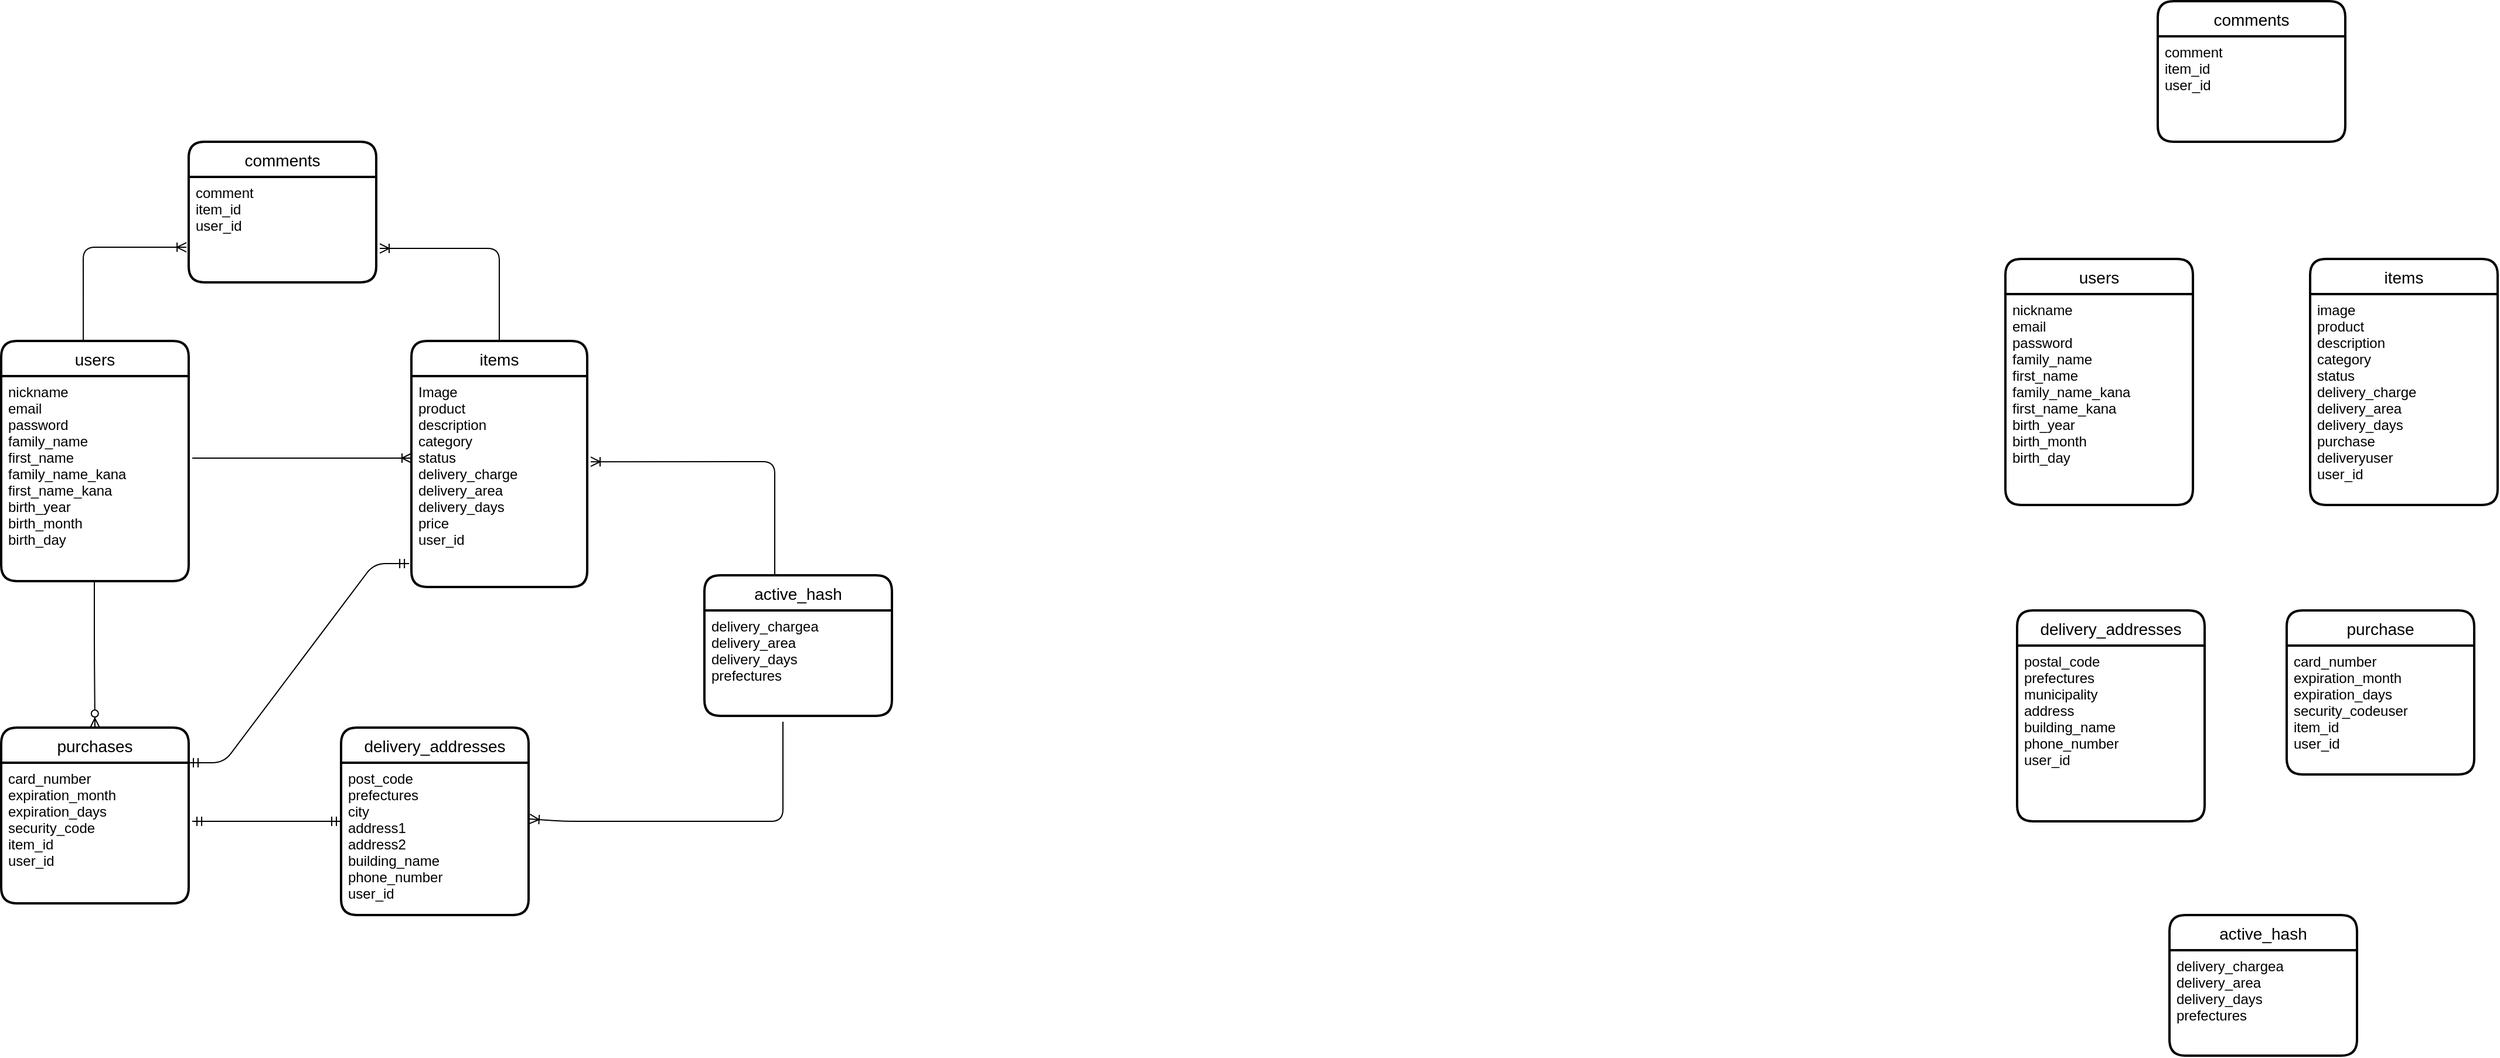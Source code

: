 <mxfile version="13.6.5">
    <diagram id="mU3WlqO-pgrdF8bEOCiX" name="ページ1">
        <mxGraphModel dx="1810" dy="1724" grid="1" gridSize="10" guides="1" tooltips="1" connect="1" arrows="1" fold="1" page="1" pageScale="1" pageWidth="827" pageHeight="1169" math="0" shadow="0">
            <root>
                <mxCell id="0"/>
                <mxCell id="1" parent="0"/>
                <mxCell id="42" value="users" style="swimlane;childLayout=stackLayout;horizontal=1;startSize=30;horizontalStack=0;rounded=1;fontSize=14;fontStyle=0;strokeWidth=2;resizeParent=0;resizeLast=1;shadow=0;dashed=0;align=center;" parent="1" vertex="1">
                    <mxGeometry x="180" y="10" width="160" height="210" as="geometry"/>
                </mxCell>
                <mxCell id="43" value="nickname&#10;email&#10;password&#10;family_name&#10;first_name&#10;family_name_kana&#10;first_name_kana&#10;birth_year&#10;birth_month&#10;birth_day" style="align=left;strokeColor=none;fillColor=none;spacingLeft=4;fontSize=12;verticalAlign=top;resizable=0;rotatable=0;part=1;" parent="42" vertex="1">
                    <mxGeometry y="30" width="160" height="180" as="geometry"/>
                </mxCell>
                <mxCell id="35" value="items" style="swimlane;childLayout=stackLayout;horizontal=1;startSize=30;horizontalStack=0;rounded=1;fontSize=14;fontStyle=0;strokeWidth=2;resizeParent=0;resizeLast=1;shadow=0;dashed=0;align=center;" parent="1" vertex="1">
                    <mxGeometry x="440" y="10" width="160" height="210" as="geometry"/>
                </mxCell>
                <mxCell id="36" value="image&#10;product&#10;description&#10;category&#10;status&#10;delivery_charge&#10;delivery_area&#10;delivery_days&#10;purchase&#10;deliveryuser&#10;user_id" style="align=left;strokeColor=none;fillColor=none;spacingLeft=4;fontSize=12;verticalAlign=top;resizable=0;rotatable=0;part=1;" parent="35" vertex="1">
                    <mxGeometry y="30" width="160" height="180" as="geometry"/>
                </mxCell>
                <mxCell id="46" value="comments" style="swimlane;childLayout=stackLayout;horizontal=1;startSize=30;horizontalStack=0;rounded=1;fontSize=14;fontStyle=0;strokeWidth=2;resizeParent=0;resizeLast=1;shadow=0;dashed=0;align=center;" parent="1" vertex="1">
                    <mxGeometry x="310" y="-210" width="160" height="120" as="geometry"/>
                </mxCell>
                <mxCell id="47" value="comment&#10;item_id&#10;user_id" style="align=left;strokeColor=none;fillColor=none;spacingLeft=4;fontSize=12;verticalAlign=top;resizable=0;rotatable=0;part=1;" parent="46" vertex="1">
                    <mxGeometry y="30" width="160" height="90" as="geometry"/>
                </mxCell>
                <mxCell id="44" value="delivery_addresses" style="swimlane;childLayout=stackLayout;horizontal=1;startSize=30;horizontalStack=0;rounded=1;fontSize=14;fontStyle=0;strokeWidth=2;resizeParent=0;resizeLast=1;shadow=0;dashed=0;align=center;" parent="1" vertex="1">
                    <mxGeometry x="190" y="310" width="160" height="180" as="geometry"/>
                </mxCell>
                <mxCell id="45" value="postal_code&#10;prefectures&#10;municipality&#10;address&#10;building_name&#10;phone_number&#10;user_id" style="align=left;strokeColor=none;fillColor=none;spacingLeft=4;fontSize=12;verticalAlign=top;resizable=0;rotatable=0;part=1;" parent="44" vertex="1">
                    <mxGeometry y="30" width="160" height="150" as="geometry"/>
                </mxCell>
                <mxCell id="48" value="purchase" style="swimlane;childLayout=stackLayout;horizontal=1;startSize=30;horizontalStack=0;rounded=1;fontSize=14;fontStyle=0;strokeWidth=2;resizeParent=0;resizeLast=1;shadow=0;dashed=0;align=center;" parent="1" vertex="1">
                    <mxGeometry x="420" y="310" width="160" height="140" as="geometry"/>
                </mxCell>
                <mxCell id="49" value="card_number&#10;expiration_month&#10;expiration_days&#10;security_codeuser&#10;item_id&#10;user_id" style="align=left;strokeColor=none;fillColor=none;spacingLeft=4;fontSize=12;verticalAlign=top;resizable=0;rotatable=0;part=1;" parent="48" vertex="1">
                    <mxGeometry y="30" width="160" height="110" as="geometry"/>
                </mxCell>
                <mxCell id="50" value="active_hash" style="swimlane;childLayout=stackLayout;horizontal=1;startSize=30;horizontalStack=0;rounded=1;fontSize=14;fontStyle=0;strokeWidth=2;resizeParent=0;resizeLast=1;shadow=0;dashed=0;align=center;" parent="1" vertex="1">
                    <mxGeometry x="320" y="570" width="160" height="120" as="geometry"/>
                </mxCell>
                <mxCell id="51" value="delivery_chargea&#10;delivery_area&#10;delivery_days&#10;prefectures" style="align=left;strokeColor=none;fillColor=none;spacingLeft=4;fontSize=12;verticalAlign=top;resizable=0;rotatable=0;part=1;" parent="50" vertex="1">
                    <mxGeometry y="30" width="160" height="90" as="geometry"/>
                </mxCell>
                <mxCell id="52" value="users" style="swimlane;childLayout=stackLayout;horizontal=1;startSize=30;horizontalStack=0;rounded=1;fontSize=14;fontStyle=0;strokeWidth=2;resizeParent=0;resizeLast=1;shadow=0;dashed=0;align=center;" parent="1" vertex="1">
                    <mxGeometry x="-1530" y="80" width="160" height="205" as="geometry"/>
                </mxCell>
                <mxCell id="53" value="nickname&#10;email&#10;password&#10;family_name&#10;first_name&#10;family_name_kana&#10;first_name_kana&#10;birth_year&#10;birth_month&#10;birth_day" style="align=left;strokeColor=none;fillColor=none;spacingLeft=4;fontSize=12;verticalAlign=top;resizable=0;rotatable=0;part=1;" parent="52" vertex="1">
                    <mxGeometry y="30" width="160" height="175" as="geometry"/>
                </mxCell>
                <mxCell id="67" value="" style="fontSize=12;html=1;endArrow=ERoneToMany;entryX=-0.012;entryY=0.667;entryDx=0;entryDy=0;entryPerimeter=0;exitX=0.438;exitY=0;exitDx=0;exitDy=0;exitPerimeter=0;" parent="1" source="52" target="60" edge="1">
                    <mxGeometry width="100" height="100" relative="1" as="geometry">
                        <mxPoint x="-1460" y="95" as="sourcePoint"/>
                        <mxPoint x="-1380" y="-20" as="targetPoint"/>
                        <Array as="points">
                            <mxPoint x="-1460"/>
                        </Array>
                    </mxGeometry>
                </mxCell>
                <mxCell id="74" value="" style="fontSize=12;html=1;endArrow=ERoneToMany;exitX=0.5;exitY=0;exitDx=0;exitDy=0;elbow=vertical;entryX=1.019;entryY=0.678;entryDx=0;entryDy=0;entryPerimeter=0;" parent="1" source="54" target="60" edge="1">
                    <mxGeometry width="100" height="100" relative="1" as="geometry">
                        <mxPoint x="-1120" y="80" as="sourcePoint"/>
                        <mxPoint x="-1208" y="-20" as="targetPoint"/>
                        <Array as="points">
                            <mxPoint x="-1105" y="1"/>
                        </Array>
                    </mxGeometry>
                </mxCell>
                <mxCell id="59" value="comments" style="swimlane;childLayout=stackLayout;horizontal=1;startSize=30;horizontalStack=0;rounded=1;fontSize=14;fontStyle=0;strokeWidth=2;resizeParent=0;resizeLast=1;shadow=0;dashed=0;align=center;" parent="1" vertex="1">
                    <mxGeometry x="-1370" y="-90" width="160" height="120" as="geometry"/>
                </mxCell>
                <mxCell id="60" value="comment&#10;item_id&#10;user_id" style="align=left;strokeColor=none;fillColor=none;spacingLeft=4;fontSize=12;verticalAlign=top;resizable=0;rotatable=0;part=1;" parent="59" vertex="1">
                    <mxGeometry y="30" width="160" height="90" as="geometry"/>
                </mxCell>
                <mxCell id="61" value="purchases" style="swimlane;childLayout=stackLayout;horizontal=1;startSize=30;horizontalStack=0;rounded=1;fontSize=14;fontStyle=0;strokeWidth=2;resizeParent=0;resizeLast=1;shadow=0;dashed=0;align=center;" parent="1" vertex="1">
                    <mxGeometry x="-1530" y="410" width="160" height="150" as="geometry"/>
                </mxCell>
                <mxCell id="62" value="card_number&#10;expiration_month&#10;expiration_days&#10;security_code&#10;item_id&#10;user_id&#10;" style="align=left;strokeColor=none;fillColor=none;spacingLeft=4;fontSize=12;verticalAlign=top;resizable=0;rotatable=0;part=1;" parent="61" vertex="1">
                    <mxGeometry y="30" width="160" height="120" as="geometry"/>
                </mxCell>
                <mxCell id="78" value="" style="fontSize=12;html=1;endArrow=ERzeroToMany;endFill=1;entryX=0.5;entryY=0;entryDx=0;entryDy=0;" parent="1" target="61" edge="1">
                    <mxGeometry width="100" height="100" relative="1" as="geometry">
                        <mxPoint x="-1450.5" y="285" as="sourcePoint"/>
                        <mxPoint x="-1450" y="400" as="targetPoint"/>
                        <Array as="points">
                            <mxPoint x="-1450.5" y="345"/>
                        </Array>
                    </mxGeometry>
                </mxCell>
                <mxCell id="54" value="items" style="swimlane;childLayout=stackLayout;horizontal=1;startSize=30;horizontalStack=0;rounded=1;fontSize=14;fontStyle=0;strokeWidth=2;resizeParent=0;resizeLast=1;shadow=0;dashed=0;align=center;" parent="1" vertex="1">
                    <mxGeometry x="-1180" y="80" width="150" height="210" as="geometry"/>
                </mxCell>
                <mxCell id="55" value="Image&#10;product&#10;description&#10;category&#10;status&#10;delivery_charge&#10;delivery_area&#10;delivery_days&#10;price&#10;user_id" style="align=left;strokeColor=none;fillColor=none;spacingLeft=4;fontSize=12;verticalAlign=top;resizable=0;rotatable=0;part=1;" parent="54" vertex="1">
                    <mxGeometry y="30" width="150" height="180" as="geometry"/>
                </mxCell>
                <mxCell id="80" value="" style="edgeStyle=entityRelationEdgeStyle;fontSize=12;html=1;endArrow=ERoneToMany;exitX=1.019;exitY=0.4;exitDx=0;exitDy=0;exitPerimeter=0;" parent="1" source="53" edge="1">
                    <mxGeometry width="100" height="100" relative="1" as="geometry">
                        <mxPoint x="-1280" y="280" as="sourcePoint"/>
                        <mxPoint x="-1180" y="180" as="targetPoint"/>
                    </mxGeometry>
                </mxCell>
                <mxCell id="63" value="delivery_addresses" style="swimlane;childLayout=stackLayout;horizontal=1;startSize=30;horizontalStack=0;rounded=1;fontSize=14;fontStyle=0;strokeWidth=2;resizeParent=0;resizeLast=1;shadow=0;dashed=0;align=center;" parent="1" vertex="1">
                    <mxGeometry x="-1240" y="410" width="160" height="160" as="geometry"/>
                </mxCell>
                <mxCell id="64" value="post_code&#10;prefectures&#10;city&#10;address1&#10;address2&#10;building_name&#10;phone_number&#10;user_id" style="align=left;strokeColor=none;fillColor=none;spacingLeft=4;fontSize=12;verticalAlign=top;resizable=0;rotatable=0;part=1;" parent="63" vertex="1">
                    <mxGeometry y="30" width="160" height="130" as="geometry"/>
                </mxCell>
                <mxCell id="82" value="" style="edgeStyle=entityRelationEdgeStyle;fontSize=12;html=1;endArrow=ERmandOne;startArrow=ERmandOne;exitX=1.019;exitY=0.417;exitDx=0;exitDy=0;exitPerimeter=0;entryX=0;entryY=0.5;entryDx=0;entryDy=0;" parent="1" source="62" target="63" edge="1">
                    <mxGeometry width="100" height="100" relative="1" as="geometry">
                        <mxPoint x="-1330" y="400" as="sourcePoint"/>
                        <mxPoint x="-1230" y="300" as="targetPoint"/>
                    </mxGeometry>
                </mxCell>
                <mxCell id="83" value="" style="edgeStyle=entityRelationEdgeStyle;fontSize=12;html=1;endArrow=ERmandOne;startArrow=ERmandOne;entryX=-0.013;entryY=0.889;entryDx=0;entryDy=0;entryPerimeter=0;exitX=1;exitY=0;exitDx=0;exitDy=0;" parent="1" source="62" target="55" edge="1">
                    <mxGeometry width="100" height="100" relative="1" as="geometry">
                        <mxPoint x="-1400" y="410" as="sourcePoint"/>
                        <mxPoint x="-1292" y="305" as="targetPoint"/>
                    </mxGeometry>
                </mxCell>
                <mxCell id="65" value="active_hash" style="swimlane;childLayout=stackLayout;horizontal=1;startSize=30;horizontalStack=0;rounded=1;fontSize=14;fontStyle=0;strokeWidth=2;resizeParent=0;resizeLast=1;shadow=0;dashed=0;align=center;" parent="1" vertex="1">
                    <mxGeometry x="-930" y="280" width="160" height="120" as="geometry"/>
                </mxCell>
                <mxCell id="66" value="delivery_chargea&#10;delivery_area&#10;delivery_days&#10;prefectures" style="align=left;strokeColor=none;fillColor=none;spacingLeft=4;fontSize=12;verticalAlign=top;resizable=0;rotatable=0;part=1;" parent="65" vertex="1">
                    <mxGeometry y="30" width="160" height="90" as="geometry"/>
                </mxCell>
                <mxCell id="87" value="" style="fontSize=12;html=1;endArrow=ERoneToMany;entryX=1.02;entryY=0.406;entryDx=0;entryDy=0;entryPerimeter=0;" parent="1" target="55" edge="1">
                    <mxGeometry width="100" height="100" relative="1" as="geometry">
                        <mxPoint x="-870" y="280" as="sourcePoint"/>
                        <mxPoint x="-770" y="180" as="targetPoint"/>
                        <Array as="points">
                            <mxPoint x="-870" y="183"/>
                        </Array>
                    </mxGeometry>
                </mxCell>
                <mxCell id="88" value="" style="fontSize=12;html=1;endArrow=ERoneToMany;entryX=1.006;entryY=0.369;entryDx=0;entryDy=0;entryPerimeter=0;" parent="1" target="64" edge="1">
                    <mxGeometry width="100" height="100" relative="1" as="geometry">
                        <mxPoint x="-863" y="405" as="sourcePoint"/>
                        <mxPoint x="-1070" y="488" as="targetPoint"/>
                        <Array as="points">
                            <mxPoint x="-863" y="490"/>
                            <mxPoint x="-1049" y="490"/>
                        </Array>
                    </mxGeometry>
                </mxCell>
            </root>
        </mxGraphModel>
    </diagram>
</mxfile>